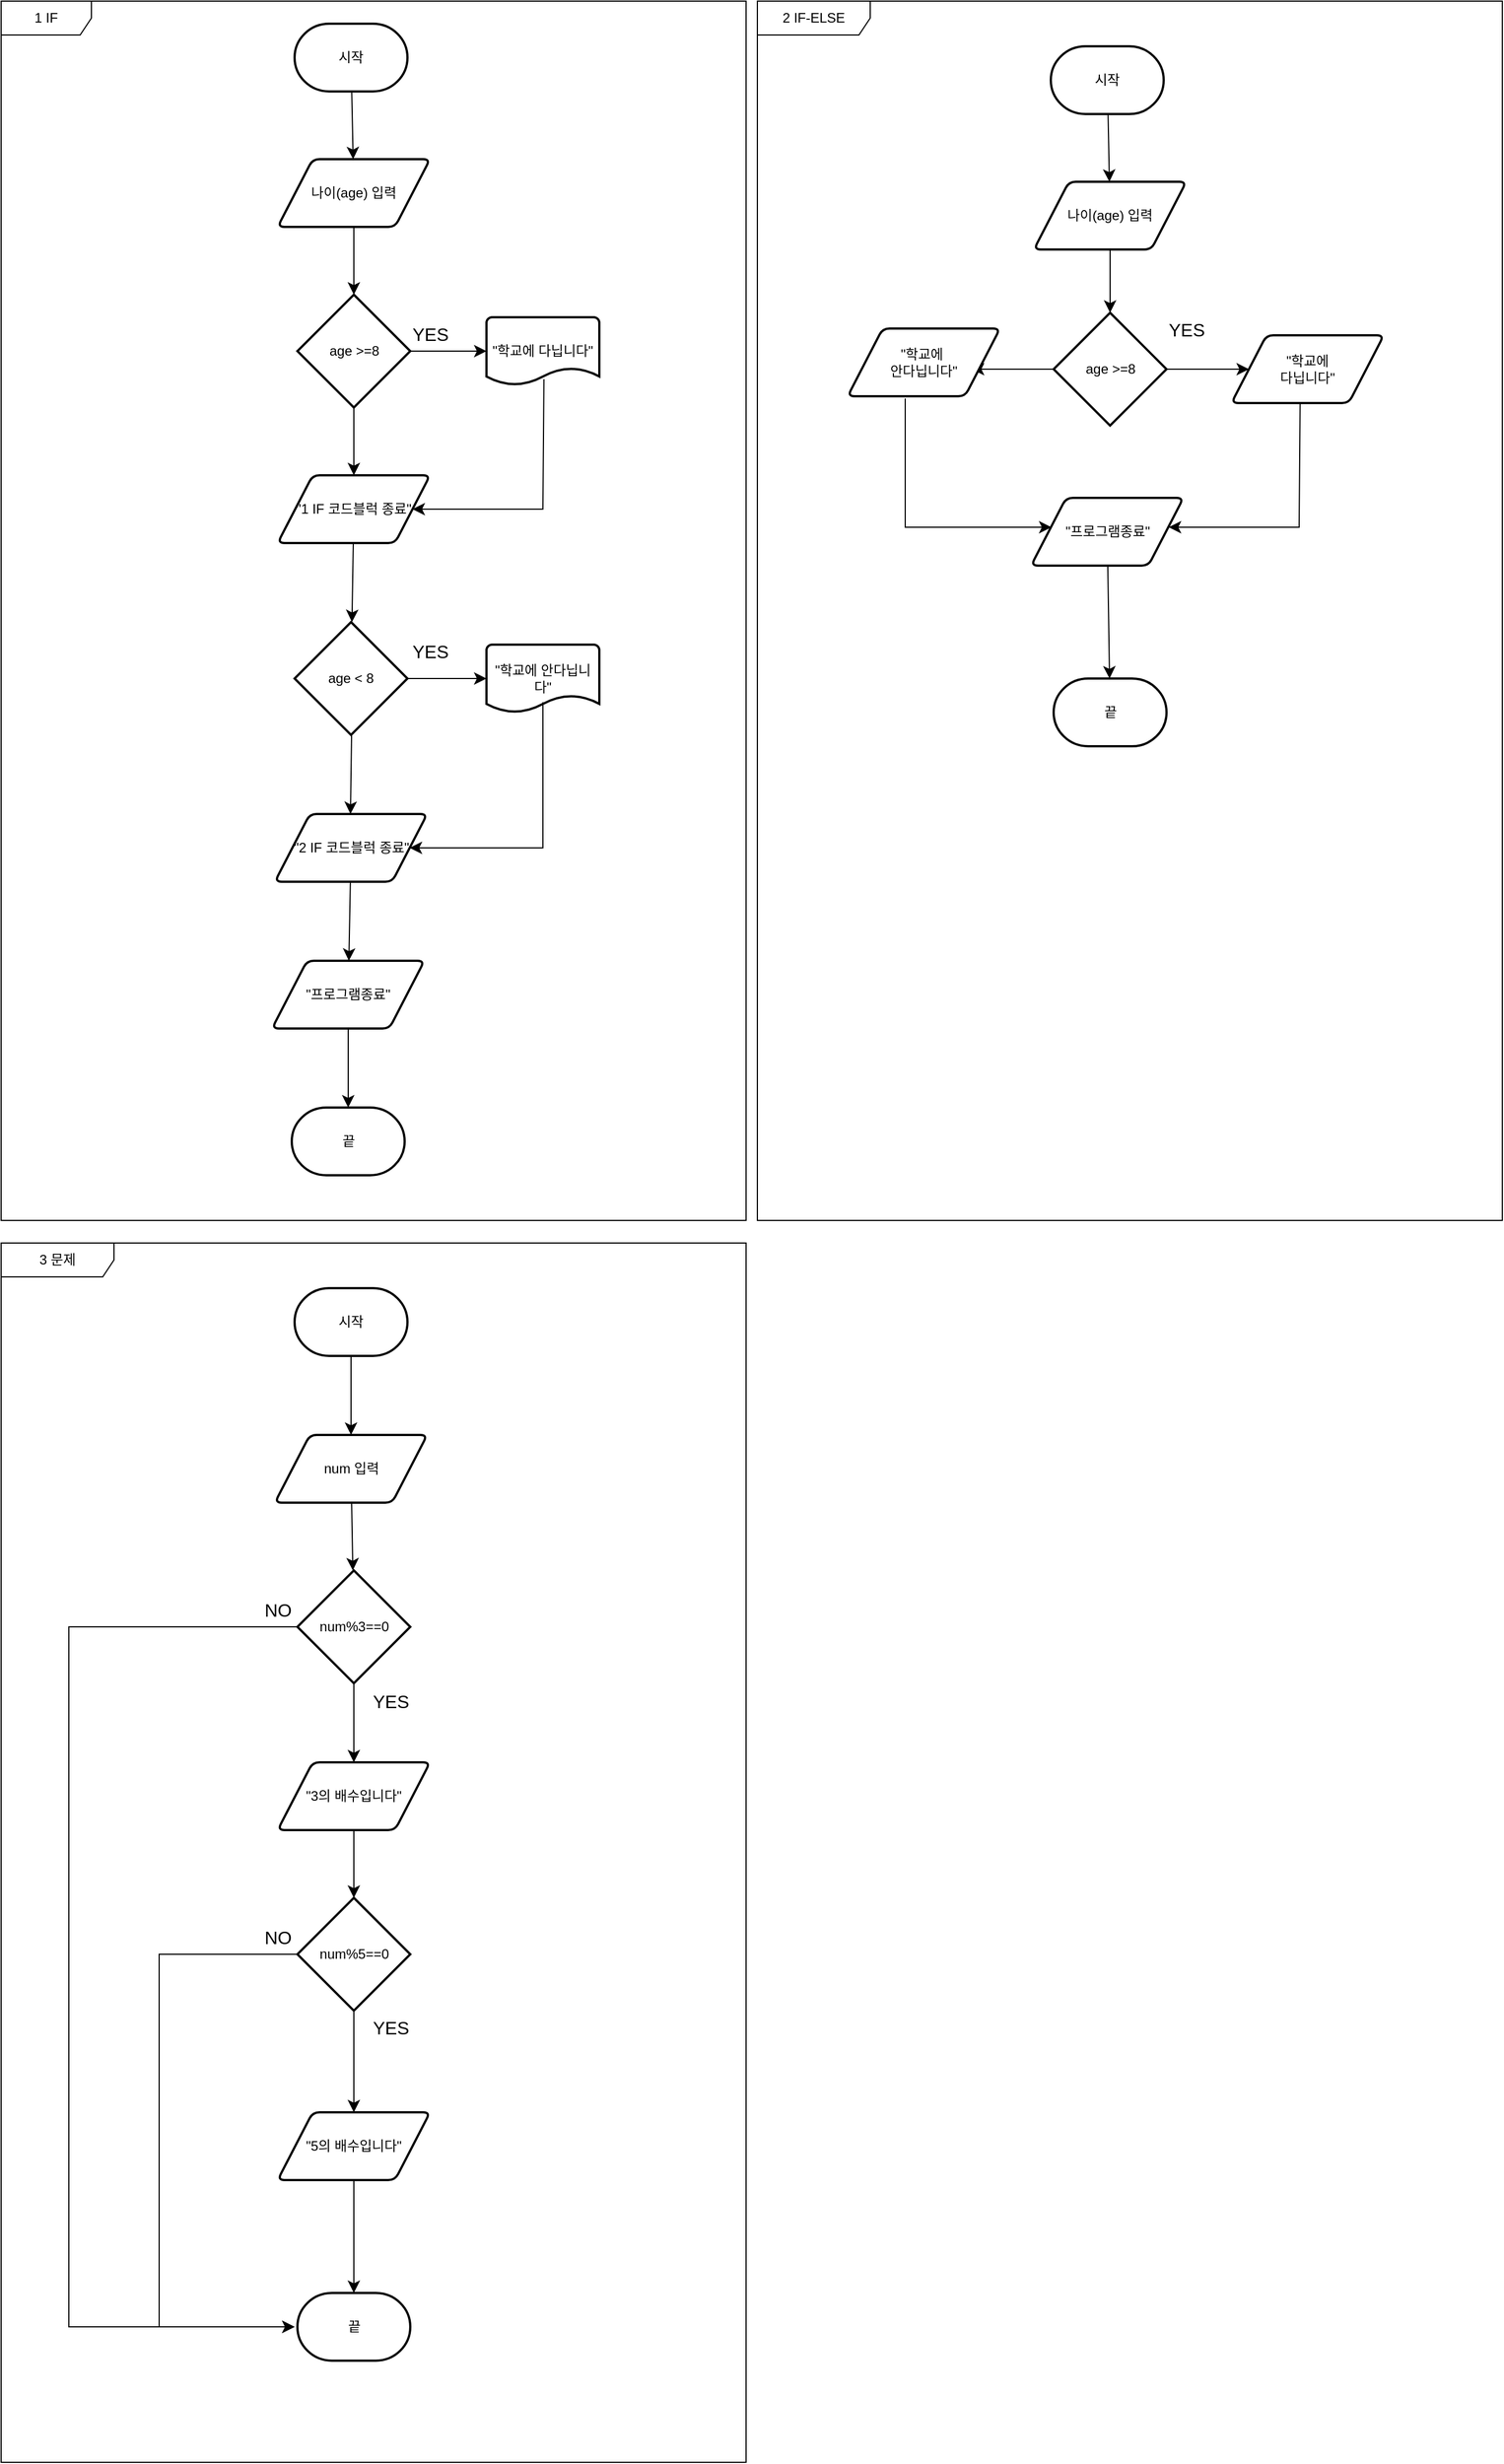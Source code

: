 <mxfile version="24.7.17">
  <diagram id="t4iyJ-2K-X9mLFhjT-cI" name="페이지-1">
    <mxGraphModel dx="1834" dy="1294" grid="1" gridSize="10" guides="1" tooltips="1" connect="1" arrows="1" fold="1" page="0" pageScale="1" pageWidth="3300" pageHeight="4681" math="0" shadow="0">
      <root>
        <mxCell id="0" />
        <mxCell id="1" parent="0" />
        <mxCell id="3Y2qNAMYO-wNbByZRbtN-2" value="2 IF-ELSE" style="shape=umlFrame;whiteSpace=wrap;html=1;pointerEvents=0;width=100;height=30;" vertex="1" parent="1">
          <mxGeometry x="290" y="-170" width="660" height="1080" as="geometry" />
        </mxCell>
        <mxCell id="3Y2qNAMYO-wNbByZRbtN-6" value="" style="edgeStyle=none;curved=1;rounded=0;orthogonalLoop=1;jettySize=auto;html=1;fontSize=12;startSize=8;endSize=8;" edge="1" parent="1" source="3Y2qNAMYO-wNbByZRbtN-3" target="3Y2qNAMYO-wNbByZRbtN-5">
          <mxGeometry relative="1" as="geometry" />
        </mxCell>
        <mxCell id="3Y2qNAMYO-wNbByZRbtN-3" value="시작" style="strokeWidth=2;html=1;shape=mxgraph.flowchart.terminator;whiteSpace=wrap;" vertex="1" parent="1">
          <mxGeometry x="-120" y="-150" width="100" height="60" as="geometry" />
        </mxCell>
        <mxCell id="3Y2qNAMYO-wNbByZRbtN-4" value="끝" style="strokeWidth=2;html=1;shape=mxgraph.flowchart.terminator;whiteSpace=wrap;" vertex="1" parent="1">
          <mxGeometry x="-122.5" y="810" width="100" height="60" as="geometry" />
        </mxCell>
        <mxCell id="3Y2qNAMYO-wNbByZRbtN-8" value="" style="edgeStyle=none;curved=1;rounded=0;orthogonalLoop=1;jettySize=auto;html=1;fontSize=12;startSize=8;endSize=8;" edge="1" parent="1" source="3Y2qNAMYO-wNbByZRbtN-5">
          <mxGeometry relative="1" as="geometry">
            <mxPoint x="-67.5" y="90" as="targetPoint" />
          </mxGeometry>
        </mxCell>
        <mxCell id="3Y2qNAMYO-wNbByZRbtN-5" value="나이(age) 입력" style="shape=parallelogram;html=1;strokeWidth=2;perimeter=parallelogramPerimeter;whiteSpace=wrap;rounded=1;arcSize=12;size=0.23;" vertex="1" parent="1">
          <mxGeometry x="-135" y="-30" width="135" height="60" as="geometry" />
        </mxCell>
        <mxCell id="3Y2qNAMYO-wNbByZRbtN-11" value="" style="edgeStyle=none;curved=1;rounded=0;orthogonalLoop=1;jettySize=auto;html=1;fontSize=12;startSize=8;endSize=8;" edge="1" parent="1" source="3Y2qNAMYO-wNbByZRbtN-9" target="3Y2qNAMYO-wNbByZRbtN-10">
          <mxGeometry relative="1" as="geometry" />
        </mxCell>
        <mxCell id="3Y2qNAMYO-wNbByZRbtN-15" value="" style="edgeStyle=none;curved=1;rounded=0;orthogonalLoop=1;jettySize=auto;html=1;fontSize=12;startSize=8;endSize=8;" edge="1" parent="1" source="3Y2qNAMYO-wNbByZRbtN-9" target="3Y2qNAMYO-wNbByZRbtN-14">
          <mxGeometry relative="1" as="geometry" />
        </mxCell>
        <mxCell id="3Y2qNAMYO-wNbByZRbtN-9" value="age &amp;gt;=8" style="strokeWidth=2;html=1;shape=mxgraph.flowchart.decision;whiteSpace=wrap;" vertex="1" parent="1">
          <mxGeometry x="-117.5" y="90" width="100" height="100" as="geometry" />
        </mxCell>
        <mxCell id="3Y2qNAMYO-wNbByZRbtN-10" value="&quot;학교에 다닙니다&quot;" style="strokeWidth=2;html=1;shape=mxgraph.flowchart.document2;whiteSpace=wrap;size=0.25;" vertex="1" parent="1">
          <mxGeometry x="50" y="110" width="100" height="60" as="geometry" />
        </mxCell>
        <mxCell id="3Y2qNAMYO-wNbByZRbtN-12" value="YES" style="text;html=1;align=center;verticalAlign=middle;resizable=0;points=[];autosize=1;strokeColor=none;fillColor=none;fontSize=16;" vertex="1" parent="1">
          <mxGeometry x="-30" y="110" width="60" height="30" as="geometry" />
        </mxCell>
        <mxCell id="3Y2qNAMYO-wNbByZRbtN-17" value="" style="edgeStyle=none;curved=1;rounded=0;orthogonalLoop=1;jettySize=auto;html=1;fontSize=12;startSize=8;endSize=8;" edge="1" parent="1" source="3Y2qNAMYO-wNbByZRbtN-14" target="3Y2qNAMYO-wNbByZRbtN-16">
          <mxGeometry relative="1" as="geometry" />
        </mxCell>
        <mxCell id="3Y2qNAMYO-wNbByZRbtN-14" value="&quot;1 IF 코드블럭 종료&quot;" style="shape=parallelogram;html=1;strokeWidth=2;perimeter=parallelogramPerimeter;whiteSpace=wrap;rounded=1;arcSize=12;size=0.23;" vertex="1" parent="1">
          <mxGeometry x="-135" y="250" width="135" height="60" as="geometry" />
        </mxCell>
        <mxCell id="3Y2qNAMYO-wNbByZRbtN-19" value="" style="edgeStyle=none;curved=1;rounded=0;orthogonalLoop=1;jettySize=auto;html=1;fontSize=12;startSize=8;endSize=8;" edge="1" parent="1" source="3Y2qNAMYO-wNbByZRbtN-16" target="3Y2qNAMYO-wNbByZRbtN-18">
          <mxGeometry relative="1" as="geometry" />
        </mxCell>
        <mxCell id="3Y2qNAMYO-wNbByZRbtN-16" value="age &amp;lt; 8" style="strokeWidth=2;html=1;shape=mxgraph.flowchart.decision;whiteSpace=wrap;" vertex="1" parent="1">
          <mxGeometry x="-120" y="380" width="100" height="100" as="geometry" />
        </mxCell>
        <mxCell id="3Y2qNAMYO-wNbByZRbtN-18" value="&quot;학교에 안다닙니다&quot;" style="strokeWidth=2;html=1;shape=mxgraph.flowchart.document2;whiteSpace=wrap;size=0.25;" vertex="1" parent="1">
          <mxGeometry x="50" y="400" width="100" height="60" as="geometry" />
        </mxCell>
        <mxCell id="3Y2qNAMYO-wNbByZRbtN-20" value="YES" style="text;html=1;align=center;verticalAlign=middle;resizable=0;points=[];autosize=1;strokeColor=none;fillColor=none;fontSize=16;" vertex="1" parent="1">
          <mxGeometry x="-30" y="391" width="60" height="30" as="geometry" />
        </mxCell>
        <mxCell id="3Y2qNAMYO-wNbByZRbtN-21" value="" style="edgeStyle=none;curved=0;rounded=0;orthogonalLoop=1;jettySize=auto;html=1;fontSize=12;startSize=8;endSize=8;exitX=0.509;exitY=0.914;exitDx=0;exitDy=0;exitPerimeter=0;entryX=1;entryY=0.5;entryDx=0;entryDy=0;" edge="1" parent="1" source="3Y2qNAMYO-wNbByZRbtN-10" target="3Y2qNAMYO-wNbByZRbtN-14">
          <mxGeometry relative="1" as="geometry">
            <mxPoint x="-57" y="200" as="sourcePoint" />
            <mxPoint x="-57" y="260" as="targetPoint" />
            <Array as="points">
              <mxPoint x="100" y="280" />
            </Array>
          </mxGeometry>
        </mxCell>
        <mxCell id="3Y2qNAMYO-wNbByZRbtN-26" value="" style="edgeStyle=none;curved=1;rounded=0;orthogonalLoop=1;jettySize=auto;html=1;fontSize=12;startSize=8;endSize=8;" edge="1" parent="1" source="3Y2qNAMYO-wNbByZRbtN-22" target="3Y2qNAMYO-wNbByZRbtN-25">
          <mxGeometry relative="1" as="geometry" />
        </mxCell>
        <mxCell id="3Y2qNAMYO-wNbByZRbtN-22" value="&quot;2 IF 코드블럭 종료&quot;" style="shape=parallelogram;html=1;strokeWidth=2;perimeter=parallelogramPerimeter;whiteSpace=wrap;rounded=1;arcSize=12;size=0.23;" vertex="1" parent="1">
          <mxGeometry x="-137.5" y="550" width="135" height="60" as="geometry" />
        </mxCell>
        <mxCell id="3Y2qNAMYO-wNbByZRbtN-23" value="" style="edgeStyle=none;curved=0;rounded=0;orthogonalLoop=1;jettySize=auto;html=1;fontSize=12;startSize=8;endSize=8;exitX=0.509;exitY=0.914;exitDx=0;exitDy=0;exitPerimeter=0;entryX=1;entryY=0.5;entryDx=0;entryDy=0;" edge="1" parent="1" target="3Y2qNAMYO-wNbByZRbtN-22">
          <mxGeometry relative="1" as="geometry">
            <mxPoint x="100" y="451" as="sourcePoint" />
            <mxPoint x="-17" y="566" as="targetPoint" />
            <Array as="points">
              <mxPoint x="100" y="580" />
            </Array>
          </mxGeometry>
        </mxCell>
        <mxCell id="3Y2qNAMYO-wNbByZRbtN-24" value="" style="edgeStyle=none;curved=1;rounded=0;orthogonalLoop=1;jettySize=auto;html=1;fontSize=12;startSize=8;endSize=8;" edge="1" parent="1">
          <mxGeometry relative="1" as="geometry">
            <mxPoint x="-69.5" y="480" as="sourcePoint" />
            <mxPoint x="-70.5" y="550" as="targetPoint" />
          </mxGeometry>
        </mxCell>
        <mxCell id="3Y2qNAMYO-wNbByZRbtN-27" value="" style="edgeStyle=none;curved=1;rounded=0;orthogonalLoop=1;jettySize=auto;html=1;fontSize=12;startSize=8;endSize=8;" edge="1" parent="1" source="3Y2qNAMYO-wNbByZRbtN-25" target="3Y2qNAMYO-wNbByZRbtN-4">
          <mxGeometry relative="1" as="geometry" />
        </mxCell>
        <mxCell id="3Y2qNAMYO-wNbByZRbtN-25" value="&quot;프로그램종료&quot;" style="shape=parallelogram;html=1;strokeWidth=2;perimeter=parallelogramPerimeter;whiteSpace=wrap;rounded=1;arcSize=12;size=0.23;" vertex="1" parent="1">
          <mxGeometry x="-140" y="680" width="135" height="60" as="geometry" />
        </mxCell>
        <mxCell id="3Y2qNAMYO-wNbByZRbtN-28" value="" style="edgeStyle=none;curved=1;rounded=0;orthogonalLoop=1;jettySize=auto;html=1;fontSize=12;startSize=8;endSize=8;" edge="1" parent="1" target="3Y2qNAMYO-wNbByZRbtN-32">
          <mxGeometry relative="1" as="geometry">
            <mxPoint x="600.625" y="-74" as="sourcePoint" />
          </mxGeometry>
        </mxCell>
        <mxCell id="3Y2qNAMYO-wNbByZRbtN-29" value="시작" style="strokeWidth=2;html=1;shape=mxgraph.flowchart.terminator;whiteSpace=wrap;" vertex="1" parent="1">
          <mxGeometry x="550" y="-130" width="100" height="60" as="geometry" />
        </mxCell>
        <mxCell id="3Y2qNAMYO-wNbByZRbtN-30" value="끝" style="strokeWidth=2;html=1;shape=mxgraph.flowchart.terminator;whiteSpace=wrap;" vertex="1" parent="1">
          <mxGeometry x="552.5" y="430" width="100" height="60" as="geometry" />
        </mxCell>
        <mxCell id="3Y2qNAMYO-wNbByZRbtN-31" value="" style="edgeStyle=none;curved=1;rounded=0;orthogonalLoop=1;jettySize=auto;html=1;fontSize=12;startSize=8;endSize=8;" edge="1" parent="1" source="3Y2qNAMYO-wNbByZRbtN-32">
          <mxGeometry relative="1" as="geometry">
            <mxPoint x="602.5" y="106" as="targetPoint" />
          </mxGeometry>
        </mxCell>
        <mxCell id="3Y2qNAMYO-wNbByZRbtN-32" value="나이(age) 입력" style="shape=parallelogram;html=1;strokeWidth=2;perimeter=parallelogramPerimeter;whiteSpace=wrap;rounded=1;arcSize=12;size=0.23;" vertex="1" parent="1">
          <mxGeometry x="535" y="-10" width="135" height="60" as="geometry" />
        </mxCell>
        <mxCell id="3Y2qNAMYO-wNbByZRbtN-53" value="" style="edgeStyle=none;curved=1;rounded=0;orthogonalLoop=1;jettySize=auto;html=1;fontSize=12;startSize=8;endSize=8;" edge="1" parent="1" source="3Y2qNAMYO-wNbByZRbtN-35">
          <mxGeometry relative="1" as="geometry">
            <mxPoint x="480" y="156" as="targetPoint" />
          </mxGeometry>
        </mxCell>
        <mxCell id="3Y2qNAMYO-wNbByZRbtN-35" value="age &amp;gt;=8" style="strokeWidth=2;html=1;shape=mxgraph.flowchart.decision;whiteSpace=wrap;" vertex="1" parent="1">
          <mxGeometry x="552.5" y="106" width="100" height="100" as="geometry" />
        </mxCell>
        <mxCell id="3Y2qNAMYO-wNbByZRbtN-37" value="YES" style="text;html=1;align=center;verticalAlign=middle;resizable=0;points=[];autosize=1;strokeColor=none;fillColor=none;fontSize=16;" vertex="1" parent="1">
          <mxGeometry x="640" y="106" width="60" height="30" as="geometry" />
        </mxCell>
        <mxCell id="3Y2qNAMYO-wNbByZRbtN-44" value="" style="edgeStyle=none;curved=0;rounded=0;orthogonalLoop=1;jettySize=auto;html=1;fontSize=12;startSize=8;endSize=8;exitX=0.509;exitY=0.914;exitDx=0;exitDy=0;exitPerimeter=0;entryX=1;entryY=0.5;entryDx=0;entryDy=0;" edge="1" parent="1">
          <mxGeometry relative="1" as="geometry">
            <mxPoint x="770.9" y="180.84" as="sourcePoint" />
            <mxPoint x="654.475" y="296" as="targetPoint" />
            <Array as="points">
              <mxPoint x="770" y="296" />
            </Array>
          </mxGeometry>
        </mxCell>
        <mxCell id="3Y2qNAMYO-wNbByZRbtN-49" value="" style="edgeStyle=none;curved=1;rounded=0;orthogonalLoop=1;jettySize=auto;html=1;fontSize=12;startSize=8;endSize=8;" edge="1" parent="1" source="3Y2qNAMYO-wNbByZRbtN-50" target="3Y2qNAMYO-wNbByZRbtN-30">
          <mxGeometry relative="1" as="geometry" />
        </mxCell>
        <mxCell id="3Y2qNAMYO-wNbByZRbtN-50" value="&quot;프로그램종료&quot;" style="shape=parallelogram;html=1;strokeWidth=2;perimeter=parallelogramPerimeter;whiteSpace=wrap;rounded=1;arcSize=12;size=0.23;" vertex="1" parent="1">
          <mxGeometry x="532.5" y="270" width="135" height="60" as="geometry" />
        </mxCell>
        <mxCell id="3Y2qNAMYO-wNbByZRbtN-52" value="1 IF" style="shape=umlFrame;whiteSpace=wrap;html=1;pointerEvents=0;width=80;height=30;" vertex="1" parent="1">
          <mxGeometry x="-380" y="-170" width="660" height="1080" as="geometry" />
        </mxCell>
        <mxCell id="3Y2qNAMYO-wNbByZRbtN-55" value="" style="edgeStyle=none;curved=0;rounded=0;orthogonalLoop=1;jettySize=auto;html=1;fontSize=12;startSize=8;endSize=8;exitX=0.41;exitY=0.933;exitDx=0;exitDy=0;exitPerimeter=0;entryX=0;entryY=0.5;entryDx=0;entryDy=0;" edge="1" parent="1">
          <mxGeometry relative="1" as="geometry">
            <mxPoint x="421" y="181.98" as="sourcePoint" />
            <mxPoint x="550.525" y="296" as="targetPoint" />
            <Array as="points">
              <mxPoint x="421" y="296" />
            </Array>
          </mxGeometry>
        </mxCell>
        <mxCell id="3Y2qNAMYO-wNbByZRbtN-59" value="3 문제" style="shape=umlFrame;whiteSpace=wrap;html=1;pointerEvents=0;width=100;height=30;" vertex="1" parent="1">
          <mxGeometry x="-380" y="930" width="660" height="1080" as="geometry" />
        </mxCell>
        <mxCell id="3Y2qNAMYO-wNbByZRbtN-61" value="&quot;학교에&amp;nbsp;&lt;div&gt;안다닙니다&quot;&lt;/div&gt;" style="shape=parallelogram;html=1;strokeWidth=2;perimeter=parallelogramPerimeter;whiteSpace=wrap;rounded=1;arcSize=12;size=0.23;" vertex="1" parent="1">
          <mxGeometry x="370" y="120" width="135" height="60" as="geometry" />
        </mxCell>
        <mxCell id="3Y2qNAMYO-wNbByZRbtN-62" value="&quot;학교에&lt;br&gt;다닙니다&quot;" style="shape=parallelogram;html=1;strokeWidth=2;perimeter=parallelogramPerimeter;whiteSpace=wrap;rounded=1;arcSize=12;size=0.23;" vertex="1" parent="1">
          <mxGeometry x="710" y="126" width="135" height="60" as="geometry" />
        </mxCell>
        <mxCell id="3Y2qNAMYO-wNbByZRbtN-64" value="" style="edgeStyle=none;curved=1;rounded=0;orthogonalLoop=1;jettySize=auto;html=1;fontSize=12;startSize=8;endSize=8;entryX=0;entryY=0.5;entryDx=0;entryDy=0;" edge="1" parent="1" target="3Y2qNAMYO-wNbByZRbtN-62">
          <mxGeometry relative="1" as="geometry">
            <mxPoint x="653" y="156" as="sourcePoint" />
            <mxPoint x="720" y="156" as="targetPoint" />
          </mxGeometry>
        </mxCell>
        <mxCell id="3Y2qNAMYO-wNbByZRbtN-72" value="" style="edgeStyle=none;curved=1;rounded=0;orthogonalLoop=1;jettySize=auto;html=1;fontSize=12;startSize=8;endSize=8;" edge="1" parent="1" source="3Y2qNAMYO-wNbByZRbtN-66" target="3Y2qNAMYO-wNbByZRbtN-68">
          <mxGeometry relative="1" as="geometry" />
        </mxCell>
        <mxCell id="3Y2qNAMYO-wNbByZRbtN-66" value="시작&lt;span style=&quot;color: rgba(0, 0, 0, 0); font-family: monospace; font-size: 0px; text-align: start; text-wrap: nowrap;&quot;&gt;%3CmxGraphModel%3E%3Croot%3E%3CmxCell%20id%3D%220%22%2F%3E%3CmxCell%20id%3D%221%22%20parent%3D%220%22%2F%3E%3CmxCell%20id%3D%222%22%20value%3D%22%EB%81%9D%22%20style%3D%22strokeWidth%3D2%3Bhtml%3D1%3Bshape%3Dmxgraph.flowchart.terminator%3BwhiteSpace%3Dwrap%3B%22%20vertex%3D%221%22%20parent%3D%221%22%3E%3CmxGeometry%20x%3D%22-122.5%22%20y%3D%22810%22%20width%3D%22100%22%20height%3D%2260%22%20as%3D%22geometry%22%2F%3E%3C%2FmxCell%3E%3C%2Froot%3E%3C%2FmxGraphModel%3E&lt;/span&gt;" style="strokeWidth=2;html=1;shape=mxgraph.flowchart.terminator;whiteSpace=wrap;" vertex="1" parent="1">
          <mxGeometry x="-120" y="970" width="100" height="60" as="geometry" />
        </mxCell>
        <mxCell id="3Y2qNAMYO-wNbByZRbtN-67" value="끝" style="strokeWidth=2;html=1;shape=mxgraph.flowchart.terminator;whiteSpace=wrap;" vertex="1" parent="1">
          <mxGeometry x="-117.5" y="1860" width="100" height="60" as="geometry" />
        </mxCell>
        <mxCell id="3Y2qNAMYO-wNbByZRbtN-73" value="" style="edgeStyle=none;curved=1;rounded=0;orthogonalLoop=1;jettySize=auto;html=1;fontSize=12;startSize=8;endSize=8;" edge="1" parent="1" source="3Y2qNAMYO-wNbByZRbtN-68" target="3Y2qNAMYO-wNbByZRbtN-69">
          <mxGeometry relative="1" as="geometry" />
        </mxCell>
        <mxCell id="3Y2qNAMYO-wNbByZRbtN-68" value="num 입력" style="shape=parallelogram;html=1;strokeWidth=2;perimeter=parallelogramPerimeter;whiteSpace=wrap;rounded=1;arcSize=12;size=0.23;" vertex="1" parent="1">
          <mxGeometry x="-137.5" y="1100" width="135" height="60" as="geometry" />
        </mxCell>
        <mxCell id="3Y2qNAMYO-wNbByZRbtN-74" value="" style="edgeStyle=none;curved=1;rounded=0;orthogonalLoop=1;jettySize=auto;html=1;fontSize=12;startSize=8;endSize=8;" edge="1" parent="1" source="3Y2qNAMYO-wNbByZRbtN-69" target="3Y2qNAMYO-wNbByZRbtN-71">
          <mxGeometry relative="1" as="geometry" />
        </mxCell>
        <mxCell id="3Y2qNAMYO-wNbByZRbtN-69" value="num%3==0" style="strokeWidth=2;html=1;shape=mxgraph.flowchart.decision;whiteSpace=wrap;" vertex="1" parent="1">
          <mxGeometry x="-117.5" y="1220" width="100" height="100" as="geometry" />
        </mxCell>
        <mxCell id="3Y2qNAMYO-wNbByZRbtN-78" value="" style="edgeStyle=none;curved=1;rounded=0;orthogonalLoop=1;jettySize=auto;html=1;fontSize=12;startSize=8;endSize=8;" edge="1" parent="1" source="3Y2qNAMYO-wNbByZRbtN-70" target="3Y2qNAMYO-wNbByZRbtN-76">
          <mxGeometry relative="1" as="geometry" />
        </mxCell>
        <mxCell id="3Y2qNAMYO-wNbByZRbtN-70" value="num%5==0" style="strokeWidth=2;html=1;shape=mxgraph.flowchart.decision;whiteSpace=wrap;" vertex="1" parent="1">
          <mxGeometry x="-117.5" y="1510" width="100" height="100" as="geometry" />
        </mxCell>
        <mxCell id="3Y2qNAMYO-wNbByZRbtN-75" value="" style="edgeStyle=none;curved=1;rounded=0;orthogonalLoop=1;jettySize=auto;html=1;fontSize=12;startSize=8;endSize=8;" edge="1" parent="1" source="3Y2qNAMYO-wNbByZRbtN-71" target="3Y2qNAMYO-wNbByZRbtN-70">
          <mxGeometry relative="1" as="geometry" />
        </mxCell>
        <mxCell id="3Y2qNAMYO-wNbByZRbtN-71" value="&quot;3의 배수입니다&quot;" style="shape=parallelogram;html=1;strokeWidth=2;perimeter=parallelogramPerimeter;whiteSpace=wrap;rounded=1;arcSize=12;size=0.23;" vertex="1" parent="1">
          <mxGeometry x="-135" y="1390" width="135" height="60" as="geometry" />
        </mxCell>
        <mxCell id="3Y2qNAMYO-wNbByZRbtN-79" value="" style="edgeStyle=none;curved=1;rounded=0;orthogonalLoop=1;jettySize=auto;html=1;fontSize=12;startSize=8;endSize=8;" edge="1" parent="1" source="3Y2qNAMYO-wNbByZRbtN-76" target="3Y2qNAMYO-wNbByZRbtN-67">
          <mxGeometry relative="1" as="geometry" />
        </mxCell>
        <mxCell id="3Y2qNAMYO-wNbByZRbtN-76" value="&quot;5의 배수입니다&quot;" style="shape=parallelogram;html=1;strokeWidth=2;perimeter=parallelogramPerimeter;whiteSpace=wrap;rounded=1;arcSize=12;size=0.23;" vertex="1" parent="1">
          <mxGeometry x="-135" y="1700" width="135" height="60" as="geometry" />
        </mxCell>
        <mxCell id="3Y2qNAMYO-wNbByZRbtN-77" value="YES" style="text;html=1;align=center;verticalAlign=middle;resizable=0;points=[];autosize=1;strokeColor=none;fillColor=none;fontSize=16;" vertex="1" parent="1">
          <mxGeometry x="-65" y="1321" width="60" height="30" as="geometry" />
        </mxCell>
        <mxCell id="3Y2qNAMYO-wNbByZRbtN-80" value="YES" style="text;html=1;align=center;verticalAlign=middle;resizable=0;points=[];autosize=1;strokeColor=none;fillColor=none;fontSize=16;" vertex="1" parent="1">
          <mxGeometry x="-65" y="1610" width="60" height="30" as="geometry" />
        </mxCell>
        <mxCell id="3Y2qNAMYO-wNbByZRbtN-82" value="" style="edgeStyle=none;curved=0;rounded=0;orthogonalLoop=1;jettySize=auto;html=1;fontSize=12;startSize=8;endSize=8;exitX=0;exitY=0.5;exitDx=0;exitDy=0;exitPerimeter=0;" edge="1" parent="1" source="3Y2qNAMYO-wNbByZRbtN-69">
          <mxGeometry relative="1" as="geometry">
            <mxPoint x="-57" y="1620" as="sourcePoint" />
            <mxPoint x="-120" y="1890" as="targetPoint" />
            <Array as="points">
              <mxPoint x="-320" y="1270" />
              <mxPoint x="-320" y="1890" />
            </Array>
          </mxGeometry>
        </mxCell>
        <mxCell id="3Y2qNAMYO-wNbByZRbtN-83" value="NO" style="text;html=1;align=center;verticalAlign=middle;resizable=0;points=[];autosize=1;strokeColor=none;fillColor=none;fontSize=16;" vertex="1" parent="1">
          <mxGeometry x="-160" y="1240" width="50" height="30" as="geometry" />
        </mxCell>
        <mxCell id="3Y2qNAMYO-wNbByZRbtN-85" value="" style="edgeStyle=none;curved=0;rounded=0;orthogonalLoop=1;jettySize=auto;html=1;fontSize=12;startSize=8;endSize=8;exitX=0;exitY=0.5;exitDx=0;exitDy=0;exitPerimeter=0;" edge="1" parent="1" source="3Y2qNAMYO-wNbByZRbtN-70">
          <mxGeometry relative="1" as="geometry">
            <mxPoint x="-57" y="1620" as="sourcePoint" />
            <mxPoint x="-120" y="1890" as="targetPoint" />
            <Array as="points">
              <mxPoint x="-240" y="1560" />
              <mxPoint x="-240" y="1890" />
            </Array>
          </mxGeometry>
        </mxCell>
        <mxCell id="3Y2qNAMYO-wNbByZRbtN-86" value="NO" style="text;html=1;align=center;verticalAlign=middle;resizable=0;points=[];autosize=1;strokeColor=none;fillColor=none;fontSize=16;" vertex="1" parent="1">
          <mxGeometry x="-160" y="1530" width="50" height="30" as="geometry" />
        </mxCell>
      </root>
    </mxGraphModel>
  </diagram>
</mxfile>
